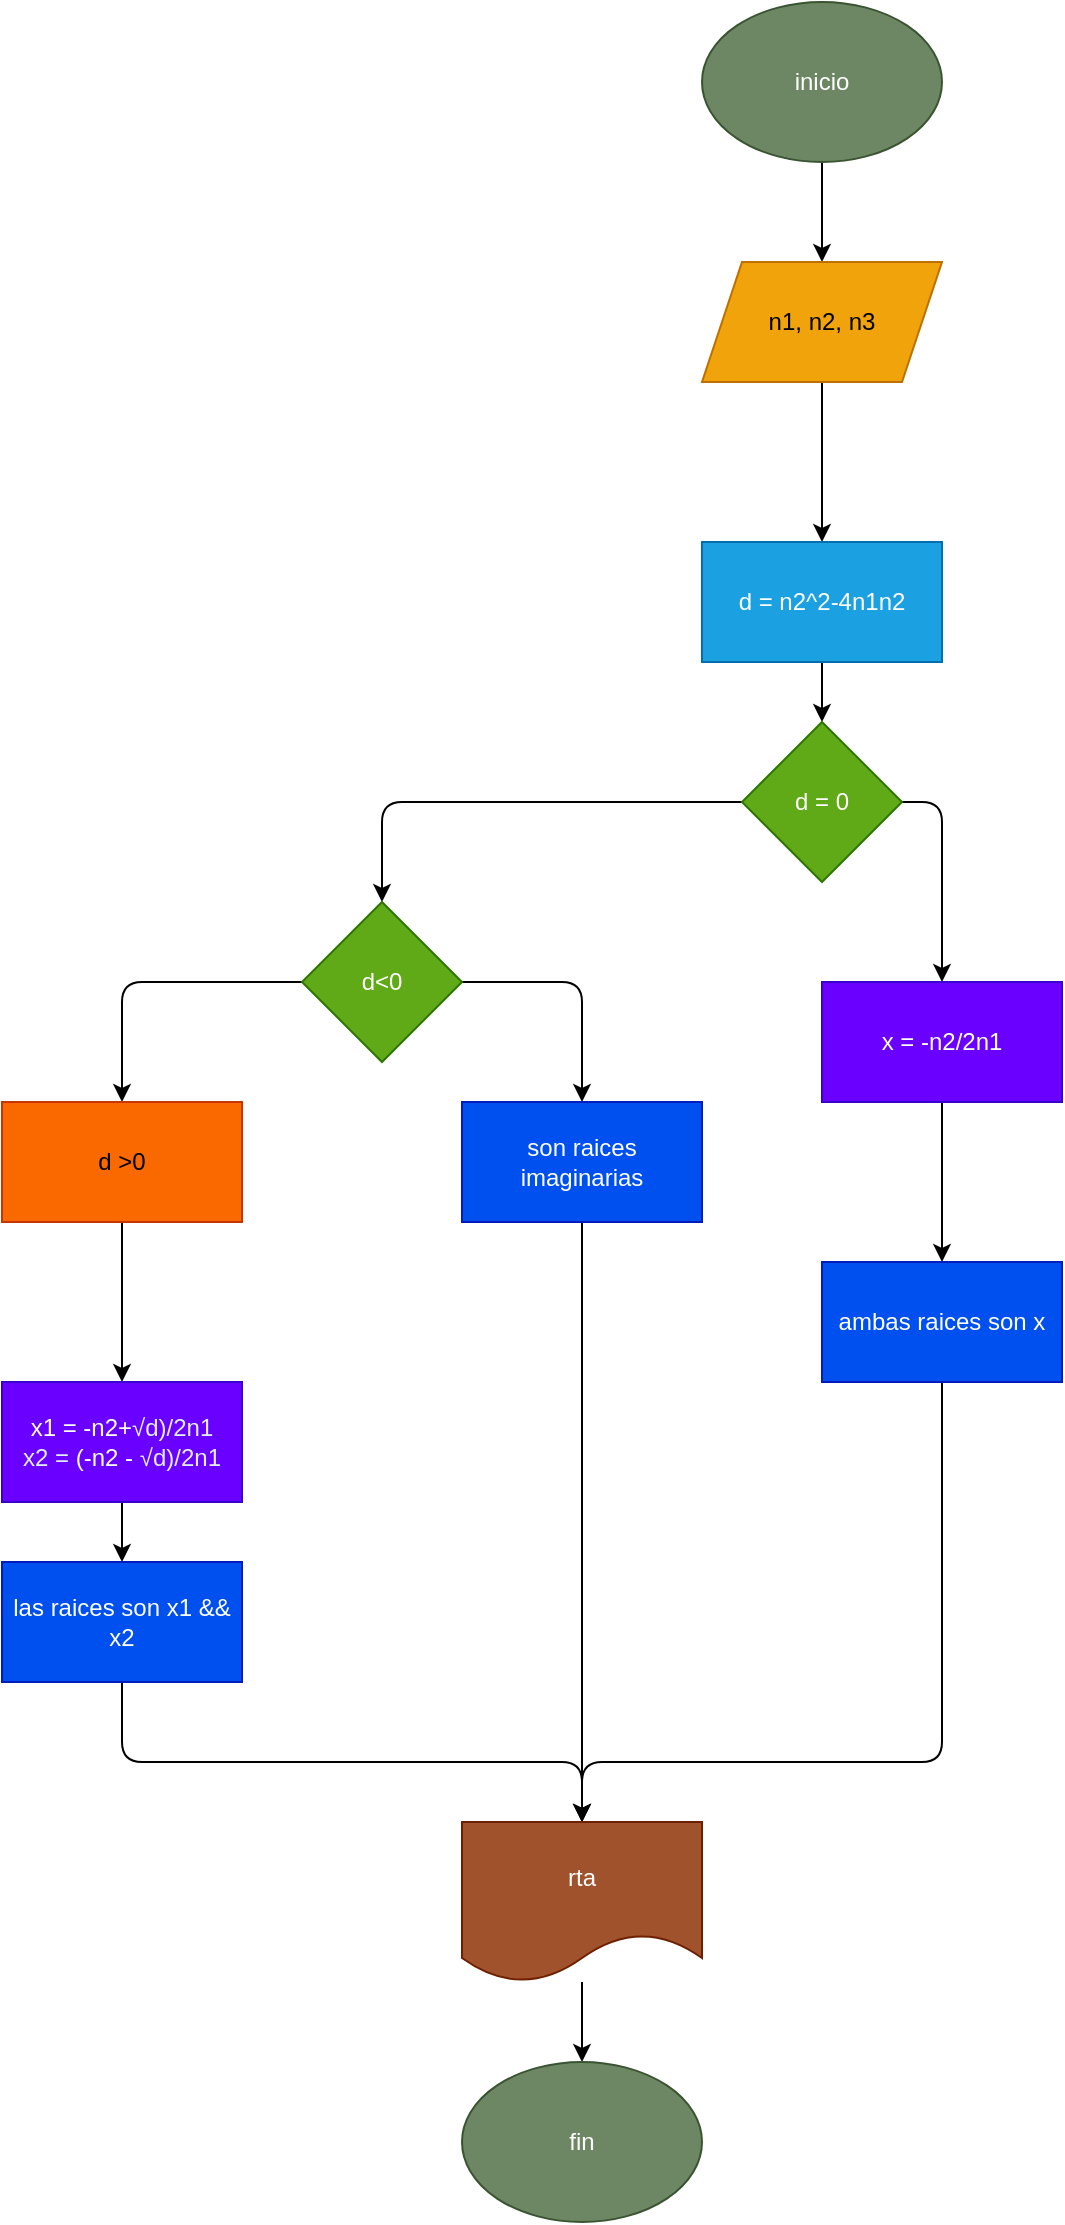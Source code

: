 <mxfile>
    <diagram id="3ZIYHpcjEhZYePW5itjT" name="Página-1">
        <mxGraphModel dx="1660" dy="612" grid="1" gridSize="10" guides="1" tooltips="1" connect="1" arrows="1" fold="1" page="1" pageScale="1" pageWidth="850" pageHeight="1100" math="0" shadow="0">
            <root>
                <mxCell id="0"/>
                <mxCell id="1" parent="0"/>
                <mxCell id="4" value="" style="edgeStyle=none;html=1;entryX=0.5;entryY=0;entryDx=0;entryDy=0;" edge="1" parent="1" source="2" target="5">
                    <mxGeometry relative="1" as="geometry">
                        <mxPoint x="380" y="240" as="targetPoint"/>
                    </mxGeometry>
                </mxCell>
                <mxCell id="2" value="inicio" style="ellipse;whiteSpace=wrap;html=1;fillColor=#6d8764;fontColor=#ffffff;strokeColor=#3A5431;" vertex="1" parent="1">
                    <mxGeometry x="320" y="120" width="120" height="80" as="geometry"/>
                </mxCell>
                <mxCell id="8" value="" style="edgeStyle=none;html=1;" edge="1" parent="1" source="5" target="7">
                    <mxGeometry relative="1" as="geometry"/>
                </mxCell>
                <mxCell id="5" value="n1, n2, n3" style="shape=parallelogram;perimeter=parallelogramPerimeter;whiteSpace=wrap;html=1;fixedSize=1;fillColor=#f0a30a;fontColor=#000000;strokeColor=#BD7000;" vertex="1" parent="1">
                    <mxGeometry x="320" y="250" width="120" height="60" as="geometry"/>
                </mxCell>
                <mxCell id="10" value="" style="edgeStyle=none;html=1;" edge="1" parent="1" source="7" target="9">
                    <mxGeometry relative="1" as="geometry"/>
                </mxCell>
                <mxCell id="7" value="d = n2^2-4n1n2" style="whiteSpace=wrap;html=1;fillColor=#1ba1e2;fontColor=#ffffff;strokeColor=#006EAF;" vertex="1" parent="1">
                    <mxGeometry x="320" y="390" width="120" height="60" as="geometry"/>
                </mxCell>
                <mxCell id="12" value="" style="edgeStyle=none;html=1;exitX=1;exitY=0.5;exitDx=0;exitDy=0;entryX=0.5;entryY=0;entryDx=0;entryDy=0;" edge="1" parent="1" source="9" target="11">
                    <mxGeometry relative="1" as="geometry">
                        <Array as="points">
                            <mxPoint x="440" y="520"/>
                        </Array>
                    </mxGeometry>
                </mxCell>
                <mxCell id="15" style="edgeStyle=none;html=1;entryX=0.5;entryY=0;entryDx=0;entryDy=0;" edge="1" parent="1" source="9" target="16">
                    <mxGeometry relative="1" as="geometry">
                        <mxPoint x="220" y="570" as="targetPoint"/>
                        <Array as="points">
                            <mxPoint x="160" y="520"/>
                        </Array>
                    </mxGeometry>
                </mxCell>
                <mxCell id="9" value="d = 0" style="rhombus;whiteSpace=wrap;html=1;fillColor=#60a917;fontColor=#ffffff;strokeColor=#2D7600;" vertex="1" parent="1">
                    <mxGeometry x="340" y="480" width="80" height="80" as="geometry"/>
                </mxCell>
                <mxCell id="14" value="" style="edgeStyle=none;html=1;" edge="1" parent="1" source="11" target="13">
                    <mxGeometry relative="1" as="geometry"/>
                </mxCell>
                <mxCell id="11" value="x = -n2/2n1" style="whiteSpace=wrap;html=1;fillColor=#6a00ff;fontColor=#ffffff;strokeColor=#3700CC;" vertex="1" parent="1">
                    <mxGeometry x="380" y="610" width="120" height="60" as="geometry"/>
                </mxCell>
                <mxCell id="55" style="edgeStyle=none;html=1;" edge="1" parent="1" source="13">
                    <mxGeometry relative="1" as="geometry">
                        <mxPoint x="260" y="1030" as="targetPoint"/>
                        <Array as="points">
                            <mxPoint x="440" y="1000"/>
                            <mxPoint x="260" y="1000"/>
                        </Array>
                    </mxGeometry>
                </mxCell>
                <mxCell id="13" value="ambas raices son x" style="whiteSpace=wrap;html=1;fillColor=#0050ef;fontColor=#ffffff;strokeColor=#001DBC;" vertex="1" parent="1">
                    <mxGeometry x="380" y="750" width="120" height="60" as="geometry"/>
                </mxCell>
                <mxCell id="18" value="" style="edgeStyle=none;html=1;exitX=1;exitY=0.5;exitDx=0;exitDy=0;" edge="1" parent="1" source="16" target="17">
                    <mxGeometry relative="1" as="geometry">
                        <Array as="points">
                            <mxPoint x="260" y="610"/>
                        </Array>
                    </mxGeometry>
                </mxCell>
                <mxCell id="20" value="" style="edgeStyle=none;html=1;exitX=0;exitY=0.5;exitDx=0;exitDy=0;entryX=0.5;entryY=0;entryDx=0;entryDy=0;" edge="1" parent="1" source="16" target="19">
                    <mxGeometry relative="1" as="geometry">
                        <Array as="points">
                            <mxPoint x="30" y="610"/>
                        </Array>
                    </mxGeometry>
                </mxCell>
                <mxCell id="16" value="d&amp;lt;0" style="rhombus;whiteSpace=wrap;html=1;fillColor=#60a917;fontColor=#ffffff;strokeColor=#2D7600;" vertex="1" parent="1">
                    <mxGeometry x="120" y="570" width="80" height="80" as="geometry"/>
                </mxCell>
                <mxCell id="54" style="edgeStyle=none;html=1;entryX=0.5;entryY=0;entryDx=0;entryDy=0;" edge="1" parent="1" source="17" target="53">
                    <mxGeometry relative="1" as="geometry"/>
                </mxCell>
                <mxCell id="17" value="son raices imaginarias" style="whiteSpace=wrap;html=1;fillColor=#0050ef;fontColor=#ffffff;strokeColor=#001DBC;" vertex="1" parent="1">
                    <mxGeometry x="200" y="670" width="120" height="60" as="geometry"/>
                </mxCell>
                <mxCell id="22" value="" style="edgeStyle=none;html=1;" edge="1" parent="1" source="19" target="21">
                    <mxGeometry relative="1" as="geometry"/>
                </mxCell>
                <mxCell id="19" value="d &amp;gt;0" style="whiteSpace=wrap;html=1;fillColor=#fa6800;fontColor=#000000;strokeColor=#C73500;" vertex="1" parent="1">
                    <mxGeometry x="-30" y="670" width="120" height="60" as="geometry"/>
                </mxCell>
                <mxCell id="51" value="" style="edgeStyle=none;html=1;" edge="1" parent="1" source="21" target="42">
                    <mxGeometry relative="1" as="geometry"/>
                </mxCell>
                <mxCell id="21" value="x1 = -n2+&lt;span style=&quot;color: rgb(226, 238, 255); font-family: &amp;quot;Google Sans&amp;quot;, arial, sans-serif; text-align: left;&quot;&gt;√d)/2n1&lt;br&gt;x2 =&amp;nbsp;&lt;/span&gt;&lt;span style=&quot;color: rgb(255, 255, 255);&quot;&gt;(-n2 -&amp;nbsp;&lt;/span&gt;&lt;span style=&quot;color: rgb(226, 238, 255); font-family: &amp;quot;Google Sans&amp;quot;, arial, sans-serif; text-align: left;&quot;&gt;√d)/2n1&lt;/span&gt;" style="whiteSpace=wrap;html=1;fillColor=#6a00ff;fontColor=#ffffff;strokeColor=#3700CC;" vertex="1" parent="1">
                    <mxGeometry x="-30" y="810" width="120" height="60" as="geometry"/>
                </mxCell>
                <mxCell id="52" style="edgeStyle=none;html=1;entryX=0.5;entryY=0;entryDx=0;entryDy=0;exitX=0.5;exitY=1;exitDx=0;exitDy=0;" edge="1" parent="1" source="42" target="53">
                    <mxGeometry relative="1" as="geometry">
                        <mxPoint x="310" y="1030" as="targetPoint"/>
                        <Array as="points">
                            <mxPoint x="30" y="1000"/>
                            <mxPoint x="260" y="1000"/>
                        </Array>
                    </mxGeometry>
                </mxCell>
                <mxCell id="42" value="las raices son x1 &amp;amp;&amp;amp; x2" style="whiteSpace=wrap;html=1;rounded=0;fillColor=#0050ef;fontColor=#ffffff;strokeColor=#001DBC;" vertex="1" parent="1">
                    <mxGeometry x="-30" y="900" width="120" height="60" as="geometry"/>
                </mxCell>
                <mxCell id="57" value="" style="edgeStyle=none;html=1;" edge="1" parent="1" source="53" target="56">
                    <mxGeometry relative="1" as="geometry"/>
                </mxCell>
                <mxCell id="53" value="rta" style="shape=document;whiteSpace=wrap;html=1;boundedLbl=1;fillColor=#a0522d;strokeColor=#6D1F00;fontColor=#ffffff;" vertex="1" parent="1">
                    <mxGeometry x="200" y="1030" width="120" height="80" as="geometry"/>
                </mxCell>
                <mxCell id="56" value="fin" style="ellipse;whiteSpace=wrap;html=1;fillColor=#6d8764;fontColor=#ffffff;strokeColor=#3A5431;" vertex="1" parent="1">
                    <mxGeometry x="200" y="1150" width="120" height="80" as="geometry"/>
                </mxCell>
            </root>
        </mxGraphModel>
    </diagram>
</mxfile>